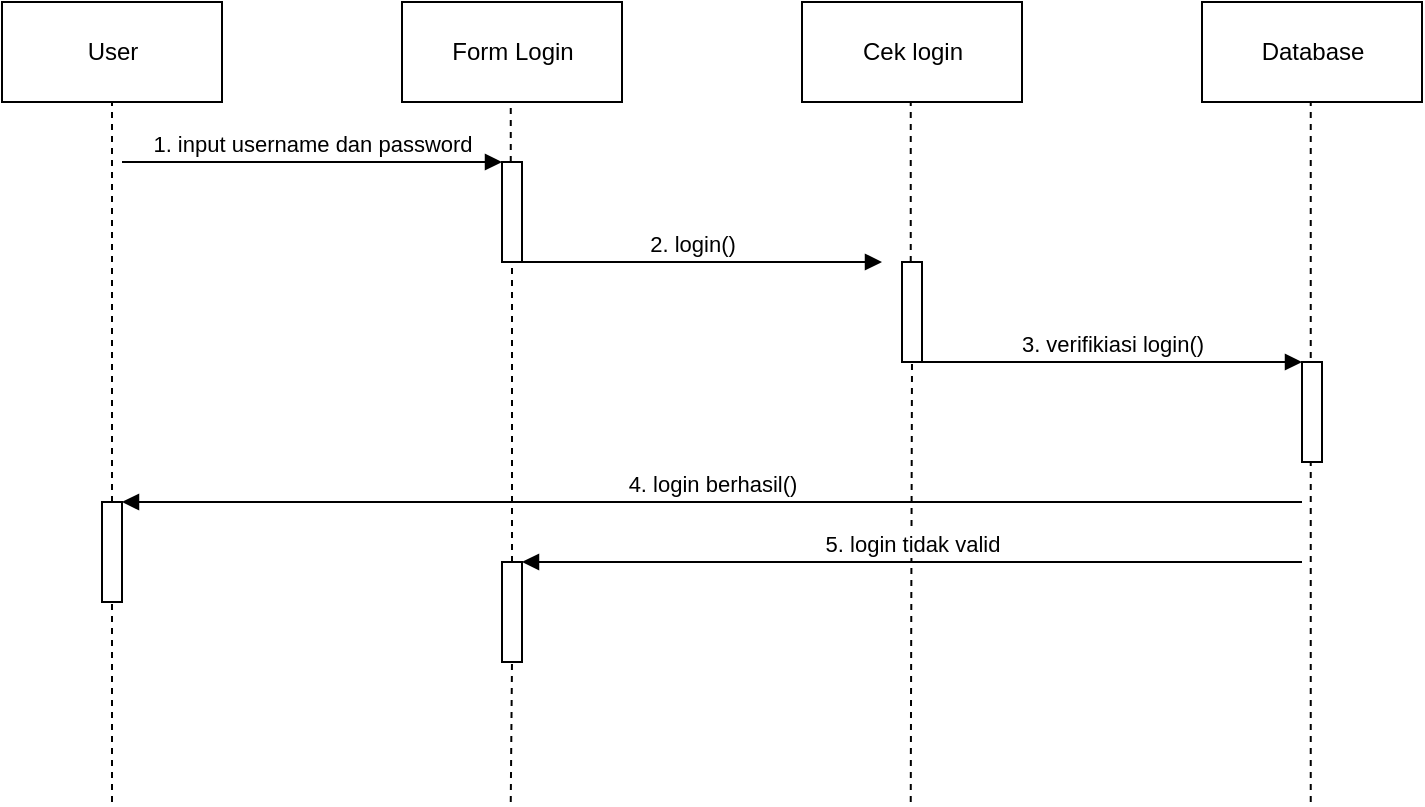 <mxfile version="17.4.1" type="github">
  <diagram name="Page-1" id="13e1069c-82ec-6db2-03f1-153e76fe0fe0">
    <mxGraphModel dx="750" dy="419" grid="1" gridSize="10" guides="1" tooltips="1" connect="1" arrows="1" fold="1" page="1" pageScale="1" pageWidth="1100" pageHeight="850" background="none" math="0" shadow="0">
      <root>
        <mxCell id="0" />
        <mxCell id="1" parent="0" />
        <mxCell id="ydBUEZvGSVbWPpCd_fqB-1" value="User" style="html=1;" vertex="1" parent="1">
          <mxGeometry x="120" y="80" width="110" height="50" as="geometry" />
        </mxCell>
        <mxCell id="ydBUEZvGSVbWPpCd_fqB-2" value="Form Login" style="html=1;" vertex="1" parent="1">
          <mxGeometry x="320" y="80" width="110" height="50" as="geometry" />
        </mxCell>
        <mxCell id="ydBUEZvGSVbWPpCd_fqB-3" value="Cek login" style="html=1;" vertex="1" parent="1">
          <mxGeometry x="520" y="80" width="110" height="50" as="geometry" />
        </mxCell>
        <mxCell id="ydBUEZvGSVbWPpCd_fqB-4" value="Database" style="html=1;" vertex="1" parent="1">
          <mxGeometry x="720" y="80" width="110" height="50" as="geometry" />
        </mxCell>
        <mxCell id="ydBUEZvGSVbWPpCd_fqB-5" value="" style="endArrow=none;dashed=1;html=1;rounded=0;entryX=0.5;entryY=1;entryDx=0;entryDy=0;startArrow=none;" edge="1" parent="1" source="ydBUEZvGSVbWPpCd_fqB-11" target="ydBUEZvGSVbWPpCd_fqB-1">
          <mxGeometry width="50" height="50" relative="1" as="geometry">
            <mxPoint x="175" y="480" as="sourcePoint" />
            <mxPoint x="550" y="200" as="targetPoint" />
          </mxGeometry>
        </mxCell>
        <mxCell id="ydBUEZvGSVbWPpCd_fqB-6" value="" style="endArrow=none;dashed=1;html=1;rounded=0;entryX=0.5;entryY=1;entryDx=0;entryDy=0;startArrow=none;" edge="1" parent="1" source="ydBUEZvGSVbWPpCd_fqB-9">
          <mxGeometry width="50" height="50" relative="1" as="geometry">
            <mxPoint x="374.38" y="480" as="sourcePoint" />
            <mxPoint x="374.38" y="130.0" as="targetPoint" />
          </mxGeometry>
        </mxCell>
        <mxCell id="ydBUEZvGSVbWPpCd_fqB-7" value="" style="endArrow=none;dashed=1;html=1;rounded=0;entryX=0.5;entryY=1;entryDx=0;entryDy=0;startArrow=none;" edge="1" parent="1" source="ydBUEZvGSVbWPpCd_fqB-14">
          <mxGeometry width="50" height="50" relative="1" as="geometry">
            <mxPoint x="574.37" y="480" as="sourcePoint" />
            <mxPoint x="574.37" y="130.0" as="targetPoint" />
          </mxGeometry>
        </mxCell>
        <mxCell id="ydBUEZvGSVbWPpCd_fqB-8" value="" style="endArrow=none;dashed=1;html=1;rounded=0;entryX=0.5;entryY=1;entryDx=0;entryDy=0;" edge="1" parent="1">
          <mxGeometry width="50" height="50" relative="1" as="geometry">
            <mxPoint x="774.37" y="480" as="sourcePoint" />
            <mxPoint x="774.37" y="130.0" as="targetPoint" />
          </mxGeometry>
        </mxCell>
        <mxCell id="ydBUEZvGSVbWPpCd_fqB-9" value="" style="html=1;points=[];perimeter=orthogonalPerimeter;" vertex="1" parent="1">
          <mxGeometry x="370" y="160" width="10" height="50" as="geometry" />
        </mxCell>
        <mxCell id="ydBUEZvGSVbWPpCd_fqB-10" value="" style="endArrow=none;dashed=1;html=1;rounded=0;entryX=0.5;entryY=1;entryDx=0;entryDy=0;startArrow=none;" edge="1" parent="1" source="ydBUEZvGSVbWPpCd_fqB-13" target="ydBUEZvGSVbWPpCd_fqB-9">
          <mxGeometry width="50" height="50" relative="1" as="geometry">
            <mxPoint x="374.38" y="480" as="sourcePoint" />
            <mxPoint x="374.38" y="130.0" as="targetPoint" />
          </mxGeometry>
        </mxCell>
        <mxCell id="ydBUEZvGSVbWPpCd_fqB-11" value="" style="html=1;points=[];perimeter=orthogonalPerimeter;" vertex="1" parent="1">
          <mxGeometry x="170" y="330" width="10" height="50" as="geometry" />
        </mxCell>
        <mxCell id="ydBUEZvGSVbWPpCd_fqB-12" value="" style="endArrow=none;dashed=1;html=1;rounded=0;entryX=0.5;entryY=1;entryDx=0;entryDy=0;" edge="1" parent="1" target="ydBUEZvGSVbWPpCd_fqB-11">
          <mxGeometry width="50" height="50" relative="1" as="geometry">
            <mxPoint x="175" y="480" as="sourcePoint" />
            <mxPoint x="175" y="130.0" as="targetPoint" />
          </mxGeometry>
        </mxCell>
        <mxCell id="ydBUEZvGSVbWPpCd_fqB-14" value="" style="html=1;points=[];perimeter=orthogonalPerimeter;" vertex="1" parent="1">
          <mxGeometry x="570" y="210" width="10" height="50" as="geometry" />
        </mxCell>
        <mxCell id="ydBUEZvGSVbWPpCd_fqB-15" value="" style="endArrow=none;dashed=1;html=1;rounded=0;entryX=0.5;entryY=1;entryDx=0;entryDy=0;" edge="1" parent="1" target="ydBUEZvGSVbWPpCd_fqB-14">
          <mxGeometry width="50" height="50" relative="1" as="geometry">
            <mxPoint x="574.37" y="480" as="sourcePoint" />
            <mxPoint x="574.37" y="130.0" as="targetPoint" />
          </mxGeometry>
        </mxCell>
        <mxCell id="ydBUEZvGSVbWPpCd_fqB-13" value="" style="html=1;points=[];perimeter=orthogonalPerimeter;" vertex="1" parent="1">
          <mxGeometry x="370" y="360" width="10" height="50" as="geometry" />
        </mxCell>
        <mxCell id="ydBUEZvGSVbWPpCd_fqB-16" value="" style="endArrow=none;dashed=1;html=1;rounded=0;entryX=0.5;entryY=1;entryDx=0;entryDy=0;" edge="1" parent="1" target="ydBUEZvGSVbWPpCd_fqB-13">
          <mxGeometry width="50" height="50" relative="1" as="geometry">
            <mxPoint x="374.38" y="480" as="sourcePoint" />
            <mxPoint x="375" y="210.0" as="targetPoint" />
          </mxGeometry>
        </mxCell>
        <mxCell id="ydBUEZvGSVbWPpCd_fqB-17" value="" style="html=1;points=[];perimeter=orthogonalPerimeter;" vertex="1" parent="1">
          <mxGeometry x="770" y="260" width="10" height="50" as="geometry" />
        </mxCell>
        <mxCell id="ydBUEZvGSVbWPpCd_fqB-18" value="1. input username dan password" style="html=1;verticalAlign=bottom;endArrow=block;rounded=0;" edge="1" parent="1" target="ydBUEZvGSVbWPpCd_fqB-9">
          <mxGeometry width="80" relative="1" as="geometry">
            <mxPoint x="180" y="160" as="sourcePoint" />
            <mxPoint x="560" y="320" as="targetPoint" />
          </mxGeometry>
        </mxCell>
        <mxCell id="ydBUEZvGSVbWPpCd_fqB-19" value="2. login()" style="html=1;verticalAlign=bottom;endArrow=block;rounded=0;" edge="1" parent="1">
          <mxGeometry width="80" relative="1" as="geometry">
            <mxPoint x="370" y="210.0" as="sourcePoint" />
            <mxPoint x="560" y="210.0" as="targetPoint" />
          </mxGeometry>
        </mxCell>
        <mxCell id="ydBUEZvGSVbWPpCd_fqB-20" value="3. verifikiasi login()" style="html=1;verticalAlign=bottom;endArrow=block;rounded=0;" edge="1" parent="1">
          <mxGeometry width="80" relative="1" as="geometry">
            <mxPoint x="580" y="260.0" as="sourcePoint" />
            <mxPoint x="770" y="260.0" as="targetPoint" />
          </mxGeometry>
        </mxCell>
        <mxCell id="ydBUEZvGSVbWPpCd_fqB-21" value="4. login berhasil()" style="html=1;verticalAlign=bottom;endArrow=block;rounded=0;entryX=1;entryY=0;entryDx=0;entryDy=0;entryPerimeter=0;" edge="1" parent="1" target="ydBUEZvGSVbWPpCd_fqB-11">
          <mxGeometry width="80" relative="1" as="geometry">
            <mxPoint x="770" y="330" as="sourcePoint" />
            <mxPoint x="750" y="380.0" as="targetPoint" />
          </mxGeometry>
        </mxCell>
        <mxCell id="ydBUEZvGSVbWPpCd_fqB-22" value="5. login tidak valid" style="html=1;verticalAlign=bottom;endArrow=block;rounded=0;" edge="1" parent="1">
          <mxGeometry width="80" relative="1" as="geometry">
            <mxPoint x="770" y="360" as="sourcePoint" />
            <mxPoint x="380" y="360" as="targetPoint" />
          </mxGeometry>
        </mxCell>
      </root>
    </mxGraphModel>
  </diagram>
</mxfile>
